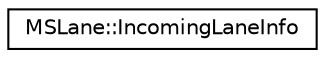 digraph "Graphical Class Hierarchy"
{
  edge [fontname="Helvetica",fontsize="10",labelfontname="Helvetica",labelfontsize="10"];
  node [fontname="Helvetica",fontsize="10",shape=record];
  rankdir="LR";
  Node0 [label="MSLane::IncomingLaneInfo",height=0.2,width=0.4,color="black", fillcolor="white", style="filled",URL="$dd/dd0/struct_m_s_lane_1_1_incoming_lane_info.html"];
}
